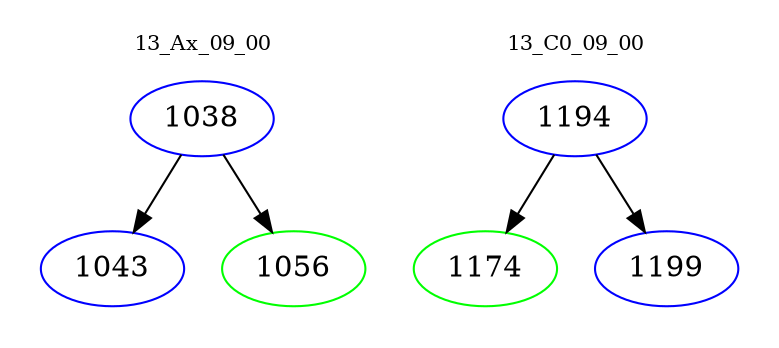 digraph{
subgraph cluster_0 {
color = white
label = "13_Ax_09_00";
fontsize=10;
T0_1038 [label="1038", color="blue"]
T0_1038 -> T0_1043 [color="black"]
T0_1043 [label="1043", color="blue"]
T0_1038 -> T0_1056 [color="black"]
T0_1056 [label="1056", color="green"]
}
subgraph cluster_1 {
color = white
label = "13_C0_09_00";
fontsize=10;
T1_1194 [label="1194", color="blue"]
T1_1194 -> T1_1174 [color="black"]
T1_1174 [label="1174", color="green"]
T1_1194 -> T1_1199 [color="black"]
T1_1199 [label="1199", color="blue"]
}
}
